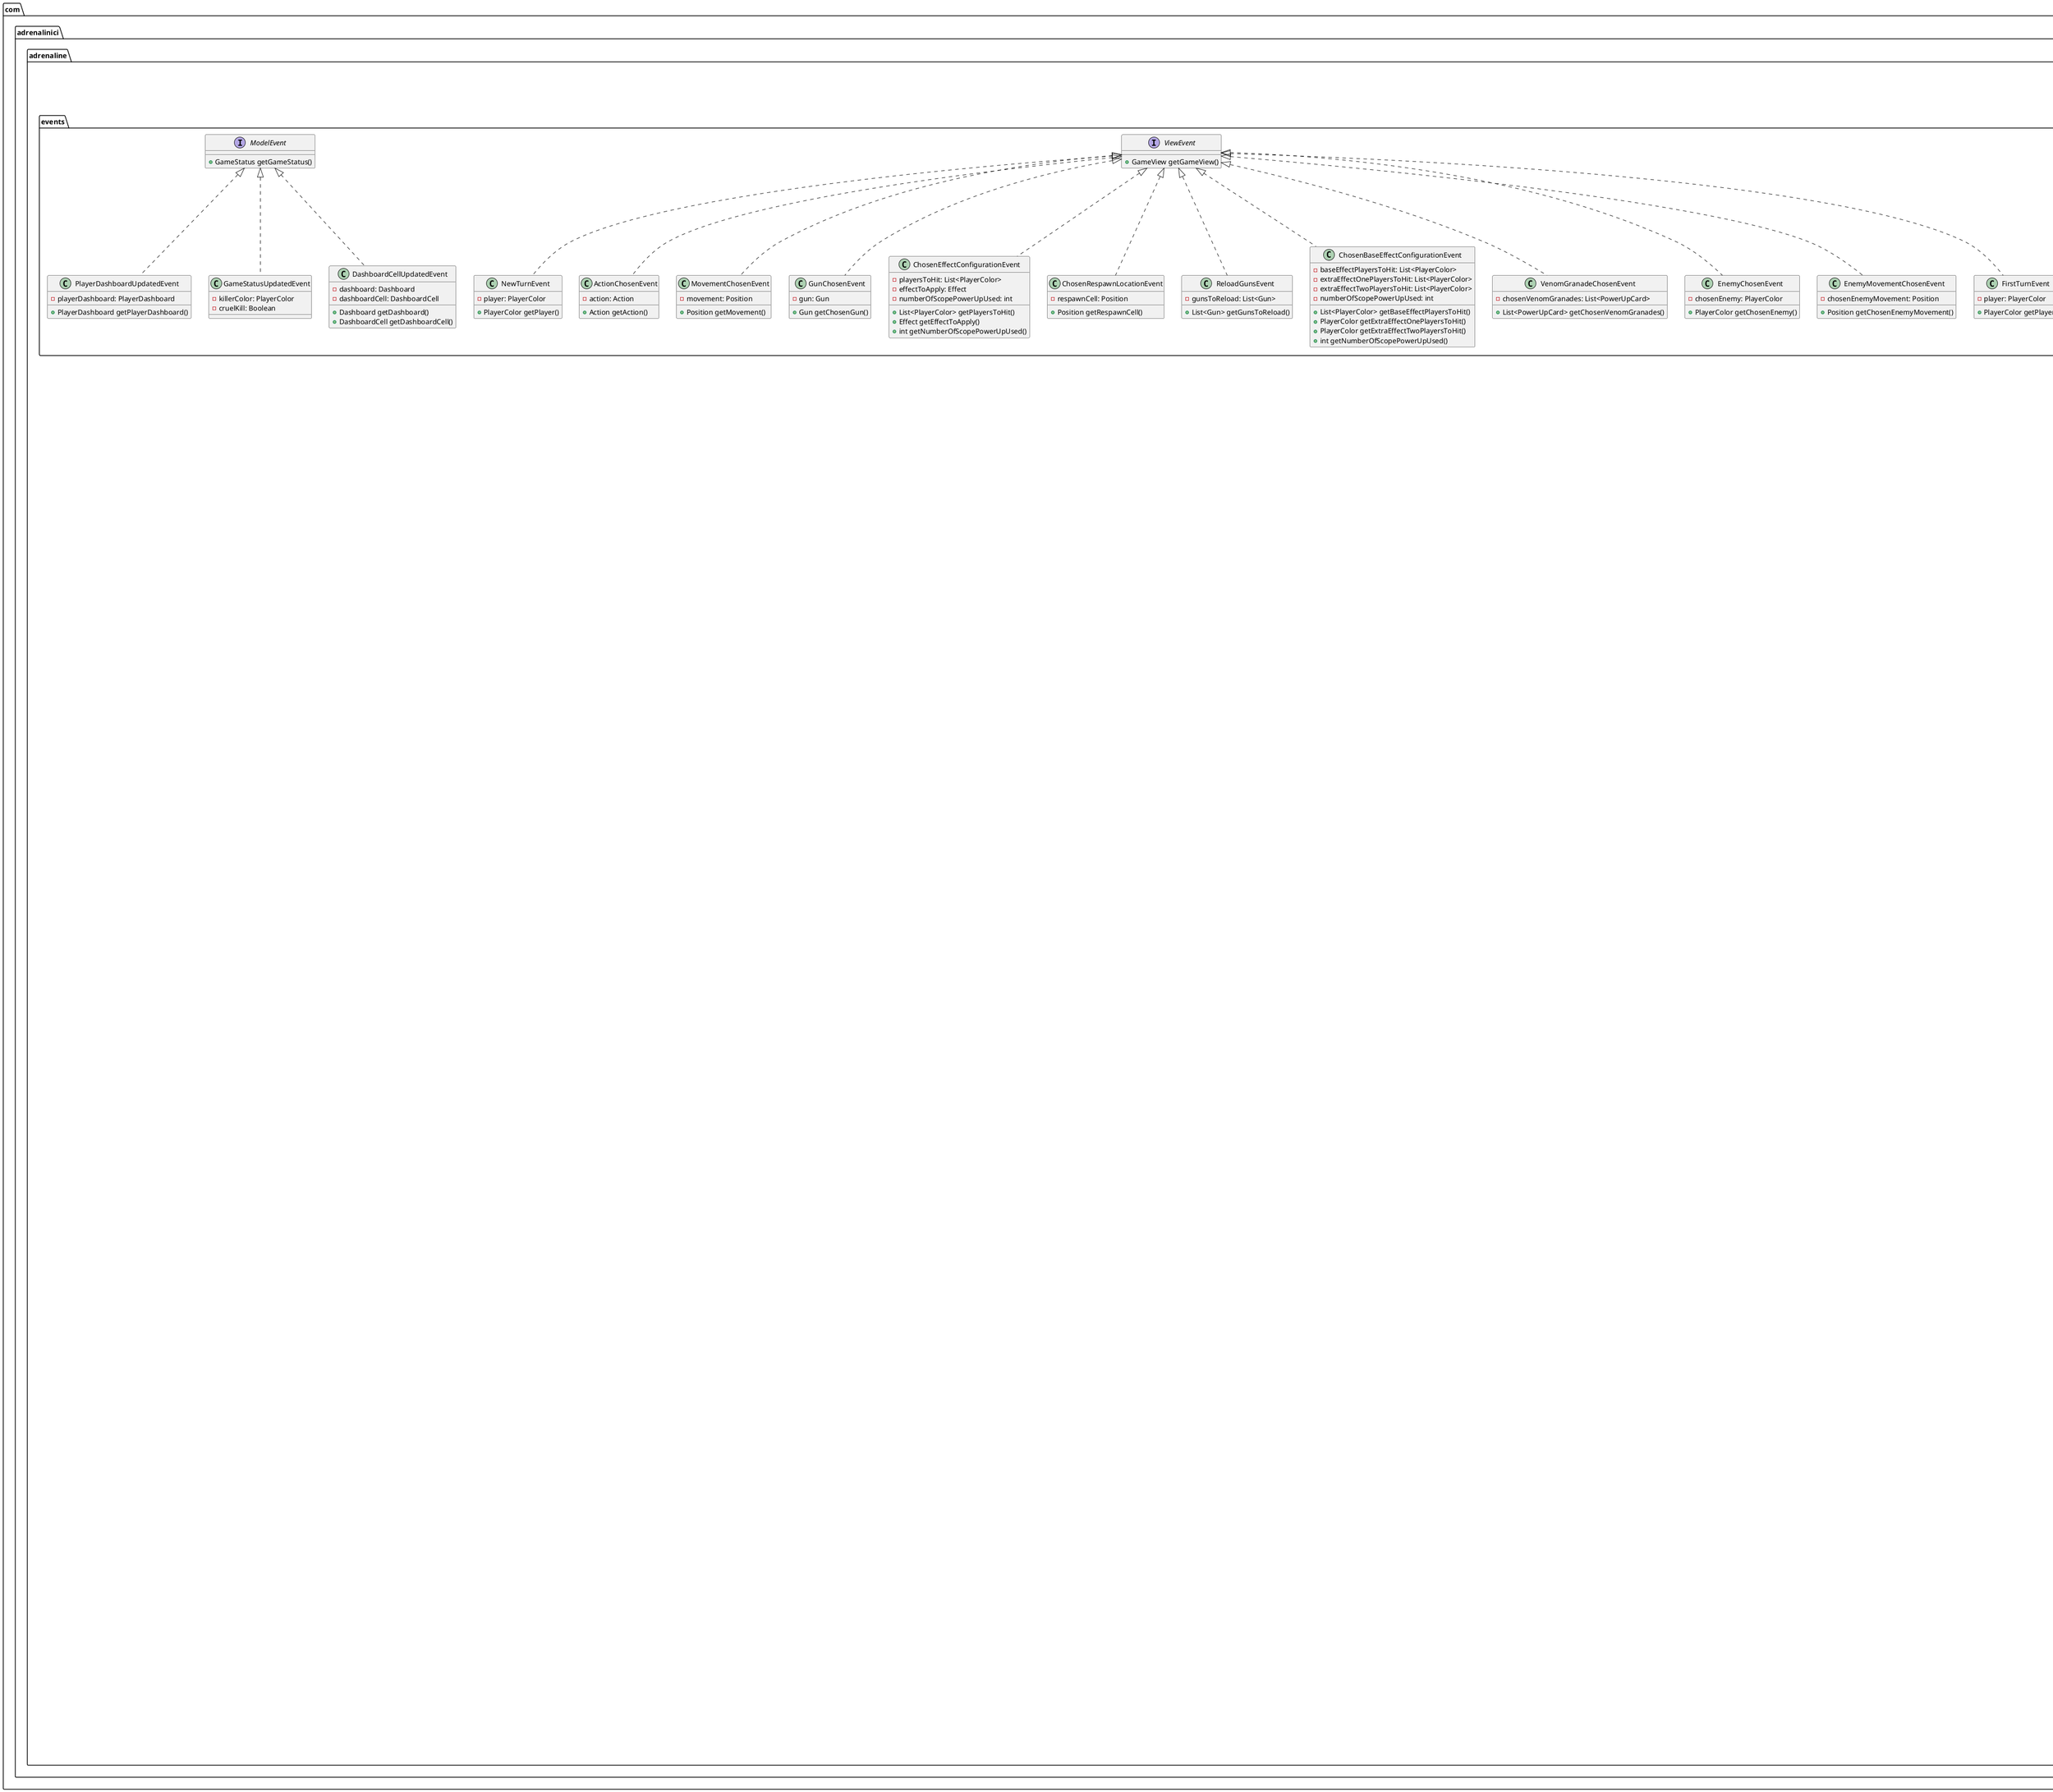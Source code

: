 @startuml

package com.adrenalinici.adrenaline.model {
  class Position {
    -line: int
    -cell: int

    +int cell()
    +int line()
  }

  enum AmmoColor {
      RED
      YELLOW
      BLUE
  }

  interface Gun {
      +List<AmmoColor> getRequiredAmmoToPickup();
      +List<AmmoColor> getRequiredAmmoToReload();
      +void visit(Consumer<AlternativeEffectGun> visitAlternativeEffectGun, Consumer<BaseEffectGun> visitBaseEffectGun)
  }

  BaseGun "1..n"-- AmmoColor: cost

  abstract class BaseGun implements Gun {
      -firstAmmo: AmmoColor
      -extraAmmo: List<AmmoColor>
      -name: String
      -note: Optional<String>
  }

  class AlternativeEffectGun extends BaseGun {
      -firstEffect: Effect
      -secondEffect: Effect
      -secondEffectCost: List<AmmoColor>

      +Effect getFirstEffect()
      +Effect getSecondEffect()
      +List<AmmoColor> getSecondEffectCost()
  }

  AlternativeEffectGun "0..n"-- AmmoColor: "second effect cost"
  AlternativeEffectGun "2..n"-- Effect

  class BaseEffectGun extends BaseGun {
      -baseEffect: Effect
      -firstExtraEffect: Optional<Effect>
      -firstExtraEffectCost: Optional<List<AmmoColor>>
      -secondExtraEffect: Optional<Effect>
      -secondExtraEffectCost: Optional<List<AmmoColor>>

      +Effect getBaseEffect()
      +Optional<Effect> getFirstExtraEffect()
      +Optional<List<AmmoColor>> getFirstExtraEffectCost()
      +Optional<Effect> getSecondExtraEffect()
      +Optional<List<AmmoColor>> getSecondExtraEffectCost()
  }

  BaseEffectGun "1"-- Effect: "first effect"
  BaseEffectGun "0..2"-- Effect: "extra effects"
  BaseEffectGun "0..n"-- AmmoColor: "first extra effect cost"
  BaseEffectGun "0..n"-- AmmoColor: "second extra effect cost"

  class PowerUpCard {
      -ammoColor: AmmoColor
      -powerUpType: PowerUpType
      +AmmoColor getAmmoColor()
      +PowerUpType getPowerUpType()
  }

  PowerUpCard "1..n"-- AmmoColor

  enum PowerUpType {
      VENOM_GRANADE
      SCOPE
      TELEPORT
      KINETIC_RAY
  }

  PowerUpCard "1"-- PowerUpType

  class Effect {
      -name : String
      -description: String
      -configFn: Function<GameController, EffectAvailableConfig>
      -applyFn: BiConsumer<EffectAvailableConfig, GameController>
      +String getName()
      +String getDescription()

      +EffectAvailableConfig generateConfig(GameController controller)
      +void applyEffect(EffectAvailableConfig config, GameController controller)
  }

  class EffectAvailableConfig {
    -hittablePlayers: List<PlayerColor>
    -possiblePreThisPlayerMoves: List<Integer[]>
    -possiblePostThisPlayerMoves: List<Integer[]>
    -possibleEnemiesMovements: Map<PlayerColor, List<PlayerColor>>
  }

  enum PlayerColor {
      GRAY
      YELLOW
      GREEN
      PURPLE
      CYAN
  }

  class PlayerDashboard {
      -ammos: List<AmmoColor>
      -damages: List<PlayerColor>
      -marks: List<PlayerColor>
      -loadedGuns: List<Gun>
      -unloadedGuns: List<Gun>
      -powerUpCards: List<PowerUpCard>
      -skullsNumber: int
      -points: int
      -firstPlayer: boolean

      +void addAmmo(AmmoColor ammo)
      +void removeAmmos(List<AmmoColor> ammos)
      +List<AmmoColor> getAmmos()
      +void addDamages(List<PlayerColor> damages)
      +void removeAllDamages()
      +List<PlayerColor> getDamages()
      +Optional<PlayerColor> getFirstDamage()
      +Optional<PlayerColor> getKillDamage()
      +Optional<PlayerColor> getCruelDamage()
      +void addMarks(List<PlayerColor> marks)
      +void removeMarks(List<PlayerColor> marks)
      +List<PlayerColor> getMarks()
      +void addLoadedGun(Gun loadedGun)
      +void removeLoadedGun(Gun loadedGun)
      +List<Gun> getLoadedGuns()
      +void addUnloadedGun(Gun unloadedGun)
      +void removeUnloadedGun(Gun loadedGun)
      +List<Gun> getUnloadedGuns()
      +void addPowerUpCard(PowerUpCard powerUp)
      +void removePowerUpCard(PowerUpCard powerUp)
      +List<PowerUpCard> getPowerUpCards()
      +void incrementSkullsNumber()
      +int getSkullsNumber()
      +void addPoints(int points)
      +int getPoints()
      +boolean getFirstPlayer()
  }

  PlayerDashboard "0..9"-- AmmoColor
  PlayerDashboard "0..12"-- PlayerColor: "damages"
  PlayerDashboard "0..n"-- PlayerColor: "marks"
  PlayerDashboard "0..3"-- PlayerColor: "guns"
  PlayerDashboard "0..n"-- PowerUpCard: "power up cards"

  class AmmoCard {
      -ammoColor: List<AmmoColor>
      -powerUpCard: Optional<PowerUpCard>

      +List<AmmoColor> getAmmoColor()
      +Optional<PowerUpCard> getPowerUpCard()
  }

  AmmoCard "2..3"-- AmmoColor
  AmmoCard "0..1"-- PowerUpCard

  enum Action {
      MOVE_MOVE_MOVE
      MOVE_PICKUP
      SHOOT
      MOVE_MOVE_PICKUP
      MOVE_SHOOT
      MOVE_RELOAD_SHOOT
      MOVE_MOVE_MOVE_MOVE
      MOVE_MOVE_RELOAD_SHOOT
      MOVE_MOVE_MOVE_PICKUP
  }

  class GameStatus {
      -killScore: List<Map.Entry<PlayerColor, Boolean>>
      -remainingSkulls: int
      -doubleKillScore: List<PlayerColor>
      -roundPlayer: PlayerColor
      -dashboard: Dashboard
      -playerDashboards: List<PlayerDashboard>

      +void addKillScore(PlayerColor playerColor, boolean cruelKill)
      +List<Map.Entry<PlayerColor, Boolean>> getKillScore()
      +int decrementSkulls()
      +int getRemainingSkulls()
      +void addDoubleKillScore(PlayerColor playerColor)
      +List<PlayerColor> getDoubleKillScore()
      +void setRoundPlayer(PlayerColor playerColor)
      +PlayerColor getRoundPlayer()
  }

  com.adrenalinici.adrenaline.observer.Observable <|-- GameStatus: "T::ModelEvent"

  note left: killScore is a list of tuples\nwhere PlayerColor is the color of the\nkiller and the Boolean represents cruel kill

  GameStatus "0..8"-- PlayerColor: "assassins"
  GameStatus "0..n"-- PlayerColor: "double kills"
  GameStatus "1"-- PlayerColor: "round of player"

  class Dashboard {
      -dashboardCells: List<DashboardCell>

      +List<DashboardCell> getDashboardCells()
  }

  enum DashboardCellBoundType{
      OPEN
      WALL
      DOOR
  }

  interface DashboardCell {
      +List<PlayerColor> getPlayersInCell()
      +Optional<DashboardCellBoundType> getNorthDashboardCellBoundType()
      +Optional<DashboardCellBoundType> getSouthDashboardCellBoundType()
      +Optional<DashboardCellBoundType> getWestDashboardCellBoundType()
      +Optional<DashboardCellBoundType> getEastDashboardCellBoundType()
      +Optional<DashboardCell> getNorthDashboardCell()
      +Optional<DashboardCell> getSouthDashboardCell()
      +Optional<DashboardCell> getWestDashboardCell()
      +Optional<DashboardCell> getEastDashboardCell()
      +void visit(Consumer<RespawnDashboardCell> visitRespawnDashboardCell, Consumer<PickupDashboardCell> visitPickupDashboardCell)
  }

  DashboardCell --*"0..n" Dashboard

  abstract class BaseDashboardCell implements DashboardCell {
      -playerInCell: List<PlayerColor>
      -northDashboardCellBoundType: DashboardCellBoundType
      -southDashboardCellBoundType: DashboardCellBoundType
      -westDashboardCellBoundType: DashboardCellBoundType
      -eastDashboardCellBoundType: DashboardCellBoundType
  }

  BaseDashboardCell "4"-- DashboardCellBoundType

  class RespawnDashboardCell extends BaseDashboardCell {
      -availableGuns: List<Gun>
      +List<Gun> getAvailableGuns()
      +void removeAvailableGun(Gun gunToRemove)
      +void addAvailableGun(Gun gunToAdd)
  }

  RespawnDashboardCell "0..3"-- Gun

  class PickupDashboardCell extends BaseDashboardCell {
      -ammoCard: Optional<AmmoCard>
      +AmmoCard getAmmoCard()
      +void setAmmoCard(AmmoCard ammoCard)
      +void removeAmmoCard()
  }

  PickupDashboardCell "0..1"-- AmmoCard

}

package com.adrenalinici.adrenaline.events {
  interface ViewEvent {
    +GameView getGameView()
  }

  class FirstTurnEvent implements ViewEvent {
    -player: PlayerColor
    +PlayerColor getPlayer()
  }

  class NewTurnEvent implements ViewEvent {
    -player: PlayerColor
    +PlayerColor getPlayer()
  }

  class ActionChosenEvent implements ViewEvent {
    -action: Action
    +Action getAction()
  }

  class MovementChosenEvent implements ViewEvent {
    -movement: Position
    +Position getMovement()
  }

  class GunChosenEvent implements ViewEvent {
    -gun: Gun
    +Gun getChosenGun()
  }

  class ChosenEffectConfigurationEvent implements ViewEvent {
    -playersToHit: List<PlayerColor>
    -effectToApply: Effect
    -numberOfScopePowerUpUsed: int
    +List<PlayerColor> getPlayersToHit()
    +Effect getEffectToApply()
    +int getNumberOfScopePowerUpUsed()
  }

  class ChosenRespawnLocationEvent implements ViewEvent {
    -respawnCell: Position
    +Position getRespawnCell()
  }

  class ReloadGunsEvent implements ViewEvent {
    -gunsToReload: List<Gun>
    +List<Gun> getGunsToReload()
  }

  class ChosenBaseEffectConfigurationEvent implements ViewEvent {
    -baseEffectPlayersToHit: List<PlayerColor>
    -extraEffectOnePlayersToHit: List<PlayerColor>
    -extraEffectTwoPlayersToHit: List<PlayerColor>
    -numberOfScopePowerUpUsed: int
    +List<PlayerColor> getBaseEffectPlayersToHit()
    +PlayerColor getExtraEffectOnePlayersToHit()
    +PlayerColor getExtraEffectTwoPlayersToHit()
    +int getNumberOfScopePowerUpUsed()
  }

  class VenomGranadeChosenEvent implements ViewEvent{
    -chosenVenomGranades: List<PowerUpCard>
    +List<PowerUpCard> getChosenVenomGranades()
  }

  class EnemyChosenEvent implements ViewEvent{
    -chosenEnemy: PlayerColor
    +PlayerColor getChosenEnemy()
  }

  class EnemyMovementChosenEvent implements ViewEvent{
    -chosenEnemyMovement: Position
    +Position getChosenEnemyMovement()
  }

  interface ModelEvent{
    +GameStatus getGameStatus()
  }

  class DashboardCellUpdatedEvent implements ModelEvent{
    -dashboard: Dashboard
    -dashboardCell: DashboardCell
    +Dashboard getDashboard()
    +DashboardCell getDashboardCell()
  }

  class PlayerDashboardUpdatedEvent implements ModelEvent{
    -playerDashboard: PlayerDashboard
    +PlayerDashboard getPlayerDashboard()
  }

  class GameStatusUpdatedEvent implements ModelEvent{
    -killerColor: PlayerColor
    -cruelKill: Boolean
  }
}


package com.adrenalinici.adrenaline.controller {

  package com.adrenalinici.adrenaline.controller.guns {


    BaseEffectGunFactory ..> GunFactory
    MachineGunGunFactory ..> BaseEffectGunFactory
    ZX2GunFactory ..> AlternativeEffectGunFactory

    abstract class AlternativeEffectGunFactory implements GunFactory {

        + AlternativeEffectGun getModelGun (String key, ObjectNode config)
        + public DecoratedAlternativeEffectGun getDecoratedGun(String key, ObjectNode config)
      }
   abstract class BaseEffectGunFactory implements GunFactory {

       +BaseEffectGun getModelGun(String key, ObjectNode config)
       +DecoratedBaseEffectGun getDecoratedGun(String key, ObjectNode config)
     }

   class MachineGunGunFactory extends BaseEffectGunFactory {
     - {static} final TriConsumer<BaseEffectGunFlowState, GameModel, ControllerFlowContext>

     +boolean canConsume(String key, ObjectNode config)
     +List<ControllerFlowNode> getAdditionalNodes(String key, ObjectNode config)
     }

     class ZX2GunFactory extends AlternativeEffectGunFactory {
      - {static} final TriConsumer<AlternativeEffectGunFlowState, GameModel, ControllerFlowContext> BASE_EFFECT_APPLY
      - {static} final TriConsumer<AlternativeEffectGunFlowState, GameModel, ControllerFlowContext> SCANNER_EFFECT_APPLY

     + boolean canConsume(String key, ObjectNode config)
     + List<ControllerFlowNode> getAdditionalNodes(String key, ObjectNode config)
     }

  }

  package com.adrenalinici.adrenaline.controller.nodes{

        ChooseActionFlowNode <|-- StatelessControllerFlowNode
              class ChooseActionFlowNode implements StatelessControllerFlowNode {

                + String id()
                + void onJump(VoidState flowState, GameView view, GameModel model, ControllerFlowContext context)
                + void handleEvent(ViewEvent event, VoidState flowState, GameView view, GameModel model, ControllerFlowContext context)
                - List<Action> calculateAvailableActions()
              }
               ChooseGunFlowNode <|-- StatelessControllerFlowNode
              class ChooseGunFlowNode implements StatelessControllerFlowNode {
                + String id()
                + void onJump(VoidState flowState, GameView view, GameModel model, ControllerFlowContext context)
                + void handleEvent(ViewEvent event, VoidState flowState, GameView view, GameModel model, ControllerFlowContext context)
               }
                ChooseMovementFlowNode <|-- StatelessControllerFlowNode
               class ChooseMovementFlowNode implements StatelessControllerFlowNode {
                  - int distance

                  + ChooseMovementFlowNode(int distance)
                  + String id()
                  + void onJump(VoidState flowState, GameView view, GameModel model, ControllerFlowContext context)
                  + void handleEvent(ViewEvent event, VoidState flowState, GameView view, GameModel model, ControllerFlowContext context)
               }

               ReloadFlowNode <|-- StatelessControllerFlowNode
              class ReloadFlowNode implements StatelessControllerFlowNode {

                  + String id()
                  + void onJump(VoidState flowState, GameView view, GameModel model, ControllerFlowContext context)
                  + void handleEvent(ViewEvent event, VoidState flowState, GameView view, GameModel model, ControllerFlowContext context)

              }


    package com.adrenalinici.adrenaline.controller.nodes.guns{

    ChooseActionFlowNode <|-- StatelessControllerFlowNode
   class ChooseActionFlowNode implements StatelessControllerFlowNode {

      + String id()
      + onJump(VoidState flowState, GameView view, GameModel model, ControllerFlowContext context)
      +  void handleEvent(ViewEvent event, VoidState flowState, GameView view, GameModel model, ControllerFlowContext context) {
      - List<Action> calculateAvailableActions()
   }
    ChooseGunFlowNode <|-- StatelessControllerFlowNode
    class ChooseGunFlowNode implements StatelessControllerFlowNode {
      + String id()
      + void onJump(VoidState flowState, GameView view, GameModel model, ControllerFlowContext context)
      + void handleEvent(ViewEvent event, VoidState flowState, GameView view, GameModel model, ControllerFlowContext context)

    }

  ChooseMovementFlowNode <|-- StatelessControllerFlowNode
  class ChooseMovementFlowNode implements StatelessControllerFlowNode {
      - int distance

       + String id()
       +void onJump(VoidState flowState, GameView view, GameModel model, ControllerFlowContext context)
       + void handleEvent(ViewEvent event, VoidState flowState, GameView view, GameModel model, ControllerFlowContext context)
    }

  NewTurnFlowNode <|-- StatelessControllerFlowNode
  class NewTurnFlowNode implements StatelessControllerFlowNode {
    + String id()
    + void onJump(VoidState flowState, GameView view, GameModel model, ControllerFlowContext context)
    + void handleEvent(ViewEvent event, VoidState flowState, GameView view, GameModel model, ControllerFlowContext context)
    - int calculateRemainingActions()
   }

    ReloadFlowNode <|-- StatelessControllerFlowNode
    class ReloadFlowNode implements StatelessControllerFlowNode {
      + String id()
      + void onJump(VoidState flowState, GameView view, GameModel model, ControllerFlowContext context)
      + void handleEvent(ViewEvent event, VoidState flowState, GameView view, GameModel model, ControllerFlowContext context)

    }
    enum ControllerNodes {
                START_TURN,
                PICKUP,
                RELOAD,
                CHOOSE_ACTION,
                RESPAWN_KILLED_PEOPLE,
                CHOOSE_GUN,
                CHOOSE_PLAYER_TO_HIT,
                ALTERNATIVE_GUN_START,
                BASE_GUN_START;

                + static String movement(int distance)
                + static String applyGunEffect(String gunId, String effectId)
              }

        PickupFlowNode <|-- StatelessControllerFlowNode
        class PickupFlowNode implements StatelessControllerFlowNode {

          + String id()
          + void onJump(VoidState flowState, GameView view, GameModel model, ControllerFlowContext context)
          + void handleEvent(ViewEvent event, VoidState flowState, GameView view, GameModel model, ControllerFlowContext context)
          }

      }



  }

  class ControllerFlowContext extends BaseFlowContext {
  -int remainingActions;
  -PlayerColor turnOfPlayer;
  - List<PlayerColor> killedPlayers;
  - GunLoader loader;

  + int getRemainingActions()
  + ControllerFlowContext setRemainingActions(int remainingActions)
  + ControllerFlowContext decrementRemainingActions()
  + PlayerColor getTurnOfPlayer()
  + ControllerFlowContext setTurnOfPlayer(PlayerColor turnOfPlayer)
  + List<PlayerColor> getKilledPlayers()
  + ControllerFlowContext setKilledPlayers(List<PlayerColor> killedPlayers)
  + GunLoader getGunLoader()
  }


interface ControllerFlowNode<T extends FlowState> extends FlowNode {

}

class DecoratedAlternativeEffectGun extends DecoratedGun {

  - DecoratedEffect firstEffect
  - DecoratedEffect secondEffect

  + DecoratedEffect getFirstEffect()
  + DecoratedEffect getSecondEffect()
  + AlternativeEffectGun get()
}

class DecoratedBaseEffectGun extends DecoratedGun {

  - DecoratedEffect baseEffect
  - DecoratedEffect firstExtraEffect
  - DecoratedEffect secondExtraEffect

  + DecoratedEffect getBaseEffect()
  + List<AmmoColor> getFirstExtraEffectCost()
  + DecoratedEffect getFirstExtraEffect()
  + boolean hasFirstExtraEffect()
  + List<AmmoColor> getSecondExtraEffectCost()
  + DecoratedEffect getSecondExtraEffect()
  + boolean hasSecondExtraEffect()
  + BaseEffectGun get()
}

class DecoratedEffect {
  - Effect effect
  - List<String> additionalPhases
  - List<AmmoColor> requiredAmmos

  + Effect get()
  + String getId()
  + String getName()
  + String getDescription()
  + List<AmmoColor> getRequiredAmmos()
  + List<String> getAdditionalPhases()
}

abstract class DecoratedGun implements Gun {
  - Gun gun
  - List<String> phases

  + DecoratedGun(Gun gun, List<String> phases)
  + Gun get()
  +void visit(Consumer<AlternativeEffectGun> visitAlternativeEffectGun, Consumer<BaseEffectGun> visitBaseEffectGun)
  + String getId()
  + List<AmmoColor> getRequiredAmmoToPickup()
  + List<AmmoColor> getRequiredAmmoToReload()
  + String getName()
  + Optional<String> getNote()
  + List<String> getPhases()
}

 class GameController  {

  - GameModel gameModel
  - FlowOrchestrator<ControllerFlowContext> flowOrchestrator

  + public GameController(List<? extends FlowNode> flowNodes, GameModel gameModel)
  + void onEvent(ViewEvent event)
  - PlayerColor nextTurnPlayer()
  + endTurnCallback(GameView view)
  - void startNewTurn(GameView view, PlayerColor player)
  # ControllerFlowContext getFlowContext()
}

interface GunFactory {

  +boolean canConsume(String key, ObjectNode config)

  + Gun getModelGun(String key, ObjectNode config)
  + DecoratedGun getDecoratedGun(String key, ObjectNode config)
  + List<ControllerFlowNode> getAdditionalNodes(String key, ObjectNode config)
}

class GunLoader {
  + {static} JsonNode config
  - List<GunFactory> factories

  + GunLoader(List<GunFactory> factories)
  + Gun getModelGun(String id)
  + DecoratedGun getDecoratedGun(String id)
  + List<ControllerFlowNode> getAdditionalNodes(String id)
  + GunFactory resolveGunFactory(String id)
}

  class CardDeck<T> {
    -List<T> queue

    +CardDeck(List<T> queue)
    +Optional<T> getCard()
     }

  class GameController {
    -gameModel: GameStatus
    -remainingActions: int

    -void doFirstTurn(PlayerColor player)
    -void doTurn(PlayerColor player)
  }

 interface StatelessControllerFlowNode extends StatelessFlowNode {

 }
  com.adrenalinici.adrenaline.observer.Observer <|.. GameController: "T::ViewEvent"

  interface DecoratedGun extends com.adrenalinici.adrenaline.model.Gun {
    +void acceptEvent(ViewEvent viewEventToAccept)
  }

  class DecoratedAlternativeEffectGun extends com.adrenalinici.adrenaline.model.AlternativeEffectGun implements DecoratedGun

  class DecoratedBaseEffectGun extends com.adrenalinici.adrenaline.model.BaseEffectGun implements DecoratedGun

}


package com.adrenalinici.adrenaline.controller.states {
  interface ControllerState {
    +void acceptEvent(ViewEvent viewEventToAccept)
    +List<Supplier<ControllerState>> getNextStatesFactories()
  }

  class ExpectingMoveState implements ControllerState{

  }

  class ExpectingPickupState implements ControllerState{

  }

  class ExpectingShootState implements ControllerState{

  }

  class ExecutingGunFlowState implements ControllerState{

  }

  class ShootCompletedState implements ControllerState{

  }




}

package com.adrenalinici.adrenaline.flow {

interface FlowContext {

    +FlowOrchestrator getOrchestrator()
    +void jump(String stateId, GameView view, FlowState event)
    +void replayNode(GameView view)
    +void replayPhase(GameView view)
    +void nextPhase(GameView view)
    +void nextPhase(GameView view, FlowState flowState)
    +String actualPhase()
    +FlowNode actualFlowNode()
    +FlowNode actualNode()
    +void addPhases(String... phases)
    +void addPhasesToEnd(String... phases)
    +void end(GameView view)
    +void handleEvent(ViewEvent event)

  }

  interface FlowNode<S extends FlowState, C extends FlowContext> {

    +String id()
    +default S mapState(FlowState oldState)
    +void onJump(S flowState, GameView view, GameModel model, C context)
    +void handleEvent(ViewEvent event, S flowState, GameView view, GameModel model, C context)
  }
  interface FlowOrchestrator<T extends FlowContext> {

    + GameModel getModel()
    + void handleEvent(ViewEvent event)
    + void onEnd(GameView view)
     +FlowNode resolveState(String id)
    + void startNewFlow(GameView view, T context)
   + T getActualContext()

  }

  interface FlowState {
  }
  StatelessFlowNode ..> FlowNode
  interface StatelessFlowNode<C extends FlowContext> extends FlowNode{
    + default VoidState mapState(FlowState oldState)
  }

  package com.adrenalinici.adrenaline.flow.impl {

  BaseFlowContext <|-- FlowContext
  abstract class BaseFlowContext implements FlowContext {

   - FlowNode actualNode;
   # FlowState actualState;
   - String actualPhaseId;
   - List<String> phasesQueue;
   - FlowOrchestrator orchestrator;
   - int actualIndex;

    + BaseFlowContext(FlowOrchestrator orchestrator)
    +FlowOrchestrator getOrchestrator()
  + void jump(String stateId, GameView view, FlowState state)
     + void replayNode(GameView view) {
  + void nextPhase(GameView view, FlowState flowState)
   + String actualPhase()
    + FlowNode actualFlowNode()
    +FlowNode actualNode()
    +void replayPhase(GameView view)
    + void addPhases(String... phases)
    +void addPhasesToEnd(String... phases)
   +void end(GameView view)
    + void handleEvent(ViewEvent event)
    +List<String> getPhasesQueue()

  }
FlowOrchestratorImpl<|-- FlowOrchestrator
class FlowOrchestratorImpl<T extends FlowContext>  {

  private Map<String, ? extends FlowNode> nodes;
  private T actualContext;
  private GameModel model;
  private Consumer<GameView> onEndCallback;

  + FlowOrchestratorImpl(List<? extends FlowNode> nodes, GameModel model, Consumer<GameView> onEndCallback)
   + GameModel getModel()
   + void handleEvent(ViewEvent event)
  + void onEnd(GameView view)
   + FlowNode resolveState(String id)
   +void startNewFlow(GameView gameView, T context)
  + T getActualContext()
}
VoidState <|-- FlowState
class VoidState implements FlowState {
}
}

}

package com.adrenalinici.adrenaline.view {
  class GameView {
    +void showAvailableActions(List<CompositeAction> actions)
    +void showAvailableMovements(List<Position> availableMovements)
    +void showReloadableGuns(List<Gun> reloadableGuns)
    +void showLoadedGuns(List<Gun> reloadableGuns)
    +void showBaseGunExtraEffects(List<Effect> effects)
    +void showAvailableRespawnLocations(List<AmmoColor> respawnLocations)
    +void showApplicableEffects(Optional<Map<PlayerColor, Optional<Position>>> firstEffect, int numberOfChoosablePlayerFirstEffect, Optional<Map<PlayerColor, Optional<Position>>> secondEffect, int numberOfChoosablePlayerSecondEffect)
    +void showApplicableEffects(Map<PlayerColor, Optional<Position>> baseEffect, int numberOfChoosablePlayerBaseEffect, Optional<Map<PlayerColor, Optional<Position>>> firstExtraEffect, int numberOfChoosablePlayerFirstExtraEffect, Optional<Map<PlayerColor, Optional<Position>>> secondExtraEffect, int numberOfChoosablePlayerSecondExtraEffect)
    +void showAvailableVenomGranades(PlayerColor player)
    +void showAvailablePowerUpCards(PlayerColor player)
    +void showAvailableEnemyMovements(List<Position> availableEnemyMovements)
  }

  com.adrenalinici.adrenaline.observer.Observable <|-- GameView: "T::ViewEvent"
  com.adrenalinici.adrenaline.observer.Observer <|.. GameView: "T::ModelEvent"

  note bottom: the two different showApplicableEffects methods are called from AlternativeEffectGun (first one) and from BaseEffectGun (second one)
}

package com.adrenalinici.adrenaline.observer {
   interface Observer<T>
   class Observable<T>
}

@enduml
